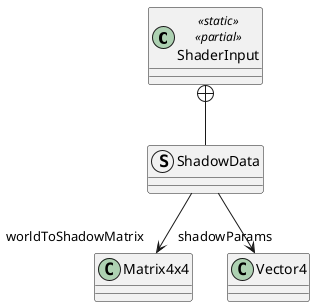 @startuml
class ShaderInput <<static>> <<partial>> {
}
struct ShadowData {
}
ShaderInput +-- ShadowData
ShadowData --> "worldToShadowMatrix" Matrix4x4
ShadowData --> "shadowParams" Vector4
@enduml
